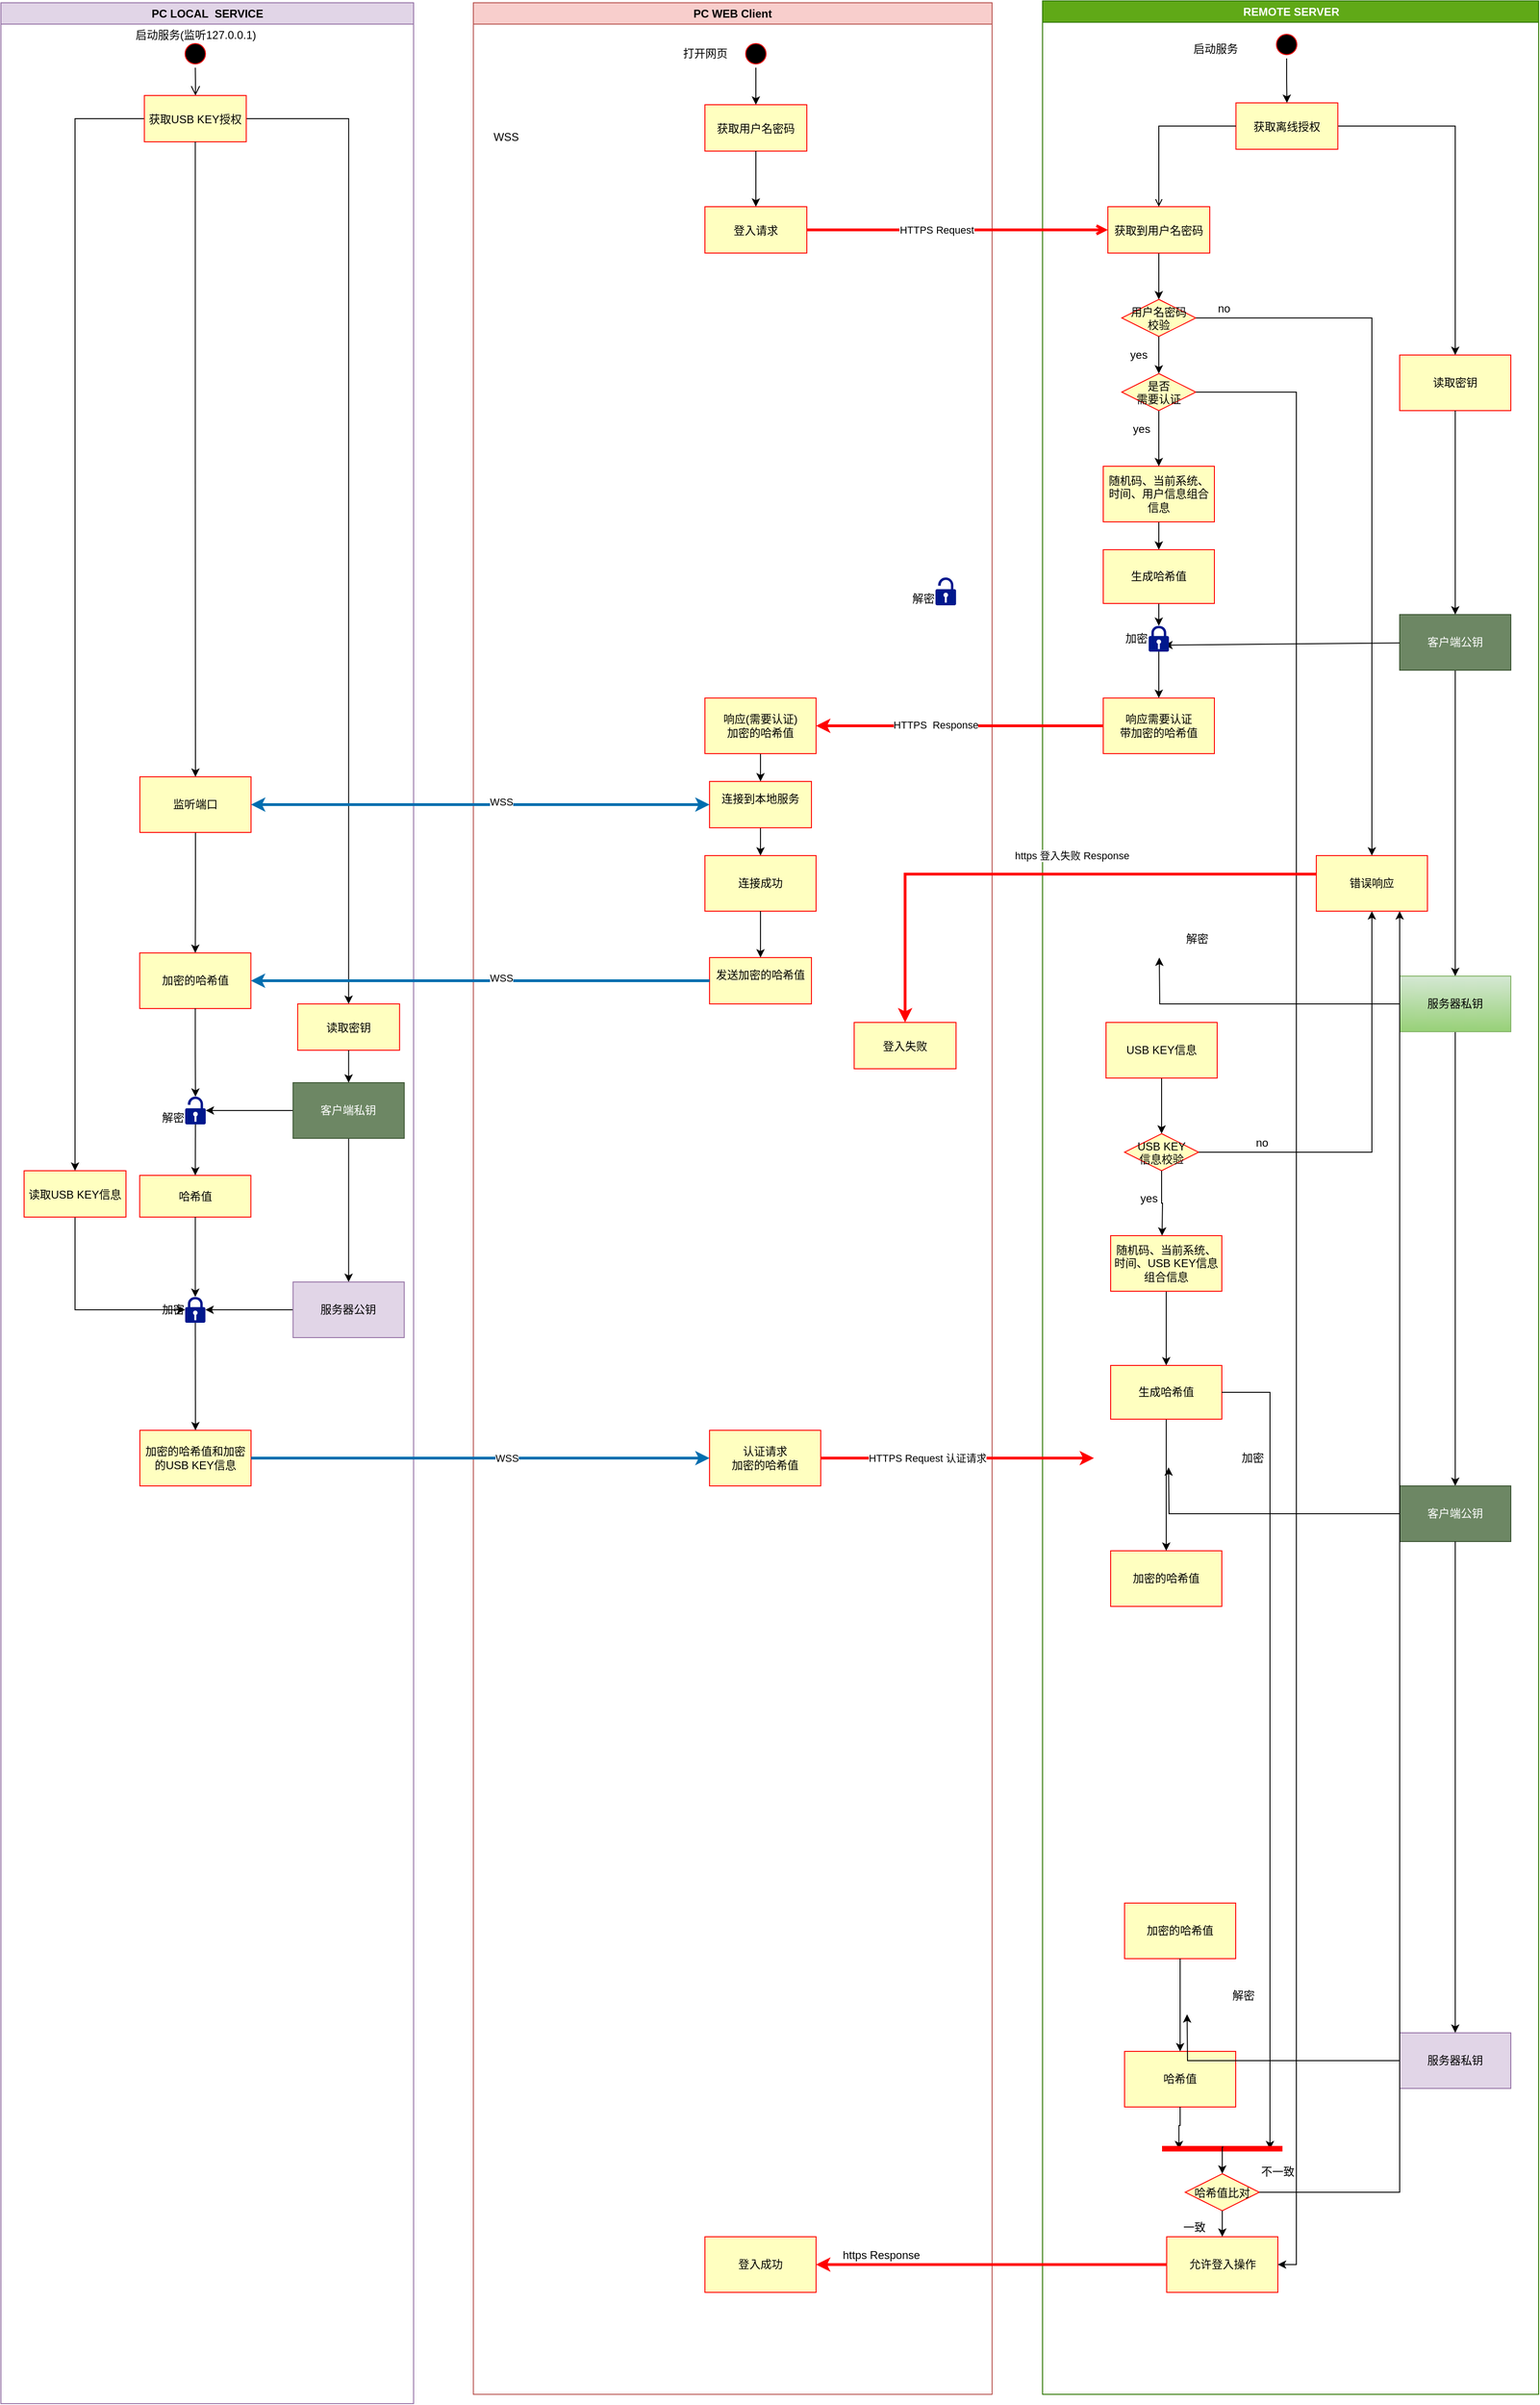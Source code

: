 <mxfile version="14.0.5" type="github">
  <diagram id="prtHgNgQTEPvFCAcTncT" name="Page-1">
    <mxGraphModel dx="2310" dy="769" grid="1" gridSize="10" guides="1" tooltips="1" connect="1" arrows="1" fold="1" page="1" pageScale="1" pageWidth="827" pageHeight="1169" math="0" shadow="0">
      <root>
        <mxCell id="0" />
        <mxCell id="1" parent="0" />
        <mxCell id="YHIsjGvz4RUyZ8e7DIo2-1" value="PC WEB Client" style="swimlane;whiteSpace=wrap;fillColor=#f8cecc;strokeColor=#b85450;labelPosition=center;verticalLabelPosition=middle;align=center;verticalAlign=middle;" vertex="1" parent="1">
          <mxGeometry x="-170" y="130" width="560" height="2580" as="geometry" />
        </mxCell>
        <mxCell id="YHIsjGvz4RUyZ8e7DIo2-126" style="edgeStyle=orthogonalEdgeStyle;rounded=0;orthogonalLoop=1;jettySize=auto;html=1;exitX=0.5;exitY=1;exitDx=0;exitDy=0;entryX=0.5;entryY=0;entryDx=0;entryDy=0;" edge="1" parent="YHIsjGvz4RUyZ8e7DIo2-1" source="YHIsjGvz4RUyZ8e7DIo2-2" target="YHIsjGvz4RUyZ8e7DIo2-14">
          <mxGeometry relative="1" as="geometry" />
        </mxCell>
        <mxCell id="YHIsjGvz4RUyZ8e7DIo2-2" value="" style="ellipse;shape=startState;fillColor=#000000;strokeColor=#ff0000;" vertex="1" parent="YHIsjGvz4RUyZ8e7DIo2-1">
          <mxGeometry x="290" y="40" width="30" height="30" as="geometry" />
        </mxCell>
        <mxCell id="YHIsjGvz4RUyZ8e7DIo2-277" style="edgeStyle=orthogonalEdgeStyle;rounded=0;orthogonalLoop=1;jettySize=auto;html=1;exitX=0.5;exitY=1;exitDx=0;exitDy=0;entryX=0.5;entryY=0;entryDx=0;entryDy=0;shadow=0;startArrow=none;startFill=0;fontColor=none;" edge="1" parent="YHIsjGvz4RUyZ8e7DIo2-1" source="YHIsjGvz4RUyZ8e7DIo2-5" target="YHIsjGvz4RUyZ8e7DIo2-276">
          <mxGeometry relative="1" as="geometry" />
        </mxCell>
        <mxCell id="YHIsjGvz4RUyZ8e7DIo2-5" value="连接到本地服务&#xa;" style="fillColor=#FFFFC0;strokeColor=#FF0000;" vertex="1" parent="YHIsjGvz4RUyZ8e7DIo2-1">
          <mxGeometry x="255" y="840" width="110" height="50" as="geometry" />
        </mxCell>
        <mxCell id="YHIsjGvz4RUyZ8e7DIo2-10" value="打开网页" style="text;html=1;align=center;verticalAlign=middle;resizable=0;points=[];autosize=1;" vertex="1" parent="YHIsjGvz4RUyZ8e7DIo2-1">
          <mxGeometry x="220" y="45" width="60" height="20" as="geometry" />
        </mxCell>
        <mxCell id="YHIsjGvz4RUyZ8e7DIo2-14" value="获取用户名密码" style="fillColor=#FFFFC0;strokeColor=#FF0000;" vertex="1" parent="YHIsjGvz4RUyZ8e7DIo2-1">
          <mxGeometry x="250" y="110" width="110" height="50" as="geometry" />
        </mxCell>
        <mxCell id="YHIsjGvz4RUyZ8e7DIo2-15" style="edgeStyle=orthogonalEdgeStyle;rounded=0;orthogonalLoop=1;jettySize=auto;html=1;entryX=0.5;entryY=0;entryDx=0;entryDy=0;startArrow=none;startFill=0;exitX=0.5;exitY=1;exitDx=0;exitDy=0;" edge="1" parent="YHIsjGvz4RUyZ8e7DIo2-1" source="YHIsjGvz4RUyZ8e7DIo2-14" target="YHIsjGvz4RUyZ8e7DIo2-17">
          <mxGeometry relative="1" as="geometry">
            <mxPoint x="305" y="250" as="sourcePoint" />
          </mxGeometry>
        </mxCell>
        <mxCell id="YHIsjGvz4RUyZ8e7DIo2-17" value="登入请求" style="fillColor=#FFFFC0;strokeColor=#FF0000;" vertex="1" parent="YHIsjGvz4RUyZ8e7DIo2-1">
          <mxGeometry x="250" y="220" width="110" height="50" as="geometry" />
        </mxCell>
        <mxCell id="YHIsjGvz4RUyZ8e7DIo2-19" value="登入失败" style="fillColor=#FFFFC0;strokeColor=#FF0000;" vertex="1" parent="YHIsjGvz4RUyZ8e7DIo2-1">
          <mxGeometry x="411.1" y="1100" width="110" height="50" as="geometry" />
        </mxCell>
        <mxCell id="YHIsjGvz4RUyZ8e7DIo2-221" style="edgeStyle=orthogonalEdgeStyle;rounded=0;orthogonalLoop=1;jettySize=auto;html=1;entryX=0.5;entryY=0;entryDx=0;entryDy=0;shadow=0;fontColor=none;" edge="1" parent="YHIsjGvz4RUyZ8e7DIo2-1" source="YHIsjGvz4RUyZ8e7DIo2-20" target="YHIsjGvz4RUyZ8e7DIo2-5">
          <mxGeometry relative="1" as="geometry" />
        </mxCell>
        <mxCell id="YHIsjGvz4RUyZ8e7DIo2-20" value="响应(需要认证)&lt;br&gt;加密的哈希值" style="whiteSpace=wrap;html=1;strokeColor=#ff0000;fillColor=#ffffc0;" vertex="1" parent="YHIsjGvz4RUyZ8e7DIo2-1">
          <mxGeometry x="250" y="750" width="120" height="60" as="geometry" />
        </mxCell>
        <mxCell id="YHIsjGvz4RUyZ8e7DIo2-21" value="认证请求&lt;br&gt;加密的哈希值" style="whiteSpace=wrap;html=1;strokeColor=#ff0000;fillColor=#ffffc0;" vertex="1" parent="YHIsjGvz4RUyZ8e7DIo2-1">
          <mxGeometry x="255" y="1540" width="120" height="60" as="geometry" />
        </mxCell>
        <mxCell id="YHIsjGvz4RUyZ8e7DIo2-22" value="https Response" style="text;html=1;align=center;verticalAlign=middle;resizable=0;points=[];autosize=1;" vertex="1" parent="YHIsjGvz4RUyZ8e7DIo2-1">
          <mxGeometry x="390" y="2420" width="100" height="20" as="geometry" />
        </mxCell>
        <mxCell id="YHIsjGvz4RUyZ8e7DIo2-158" value="&lt;br&gt;解密" style="aspect=fixed;pointerEvents=1;shadow=0;dashed=0;html=1;strokeColor=none;labelPosition=left;verticalLabelPosition=middle;verticalAlign=middle;align=right;fillColor=#00188D;shape=mxgraph.mscae.enterprise.lock_unlocked" vertex="1" parent="YHIsjGvz4RUyZ8e7DIo2-1">
          <mxGeometry x="498.9" y="620" width="22.2" height="30" as="geometry" />
        </mxCell>
        <mxCell id="YHIsjGvz4RUyZ8e7DIo2-276" value="连接成功" style="whiteSpace=wrap;html=1;strokeColor=#ff0000;fillColor=#ffffc0;" vertex="1" parent="YHIsjGvz4RUyZ8e7DIo2-1">
          <mxGeometry x="250.0" y="920" width="120" height="60" as="geometry" />
        </mxCell>
        <mxCell id="YHIsjGvz4RUyZ8e7DIo2-23" value="REMOTE SERVER" style="swimlane;whiteSpace=wrap;fillColor=#60a917;strokeColor=#2D7600;fontColor=#ffffff;" vertex="1" parent="1">
          <mxGeometry x="444.5" y="128" width="535.5" height="2582" as="geometry" />
        </mxCell>
        <mxCell id="YHIsjGvz4RUyZ8e7DIo2-226" style="edgeStyle=orthogonalEdgeStyle;rounded=0;orthogonalLoop=1;jettySize=auto;html=1;shadow=0;fontColor=none;" edge="1" parent="YHIsjGvz4RUyZ8e7DIo2-23" source="YHIsjGvz4RUyZ8e7DIo2-24" target="YHIsjGvz4RUyZ8e7DIo2-27">
          <mxGeometry relative="1" as="geometry" />
        </mxCell>
        <mxCell id="YHIsjGvz4RUyZ8e7DIo2-24" value="" style="ellipse;shape=startState;fillColor=#000000;strokeColor=#ff0000;" vertex="1" parent="YHIsjGvz4RUyZ8e7DIo2-23">
          <mxGeometry x="248.5" y="32" width="30" height="30" as="geometry" />
        </mxCell>
        <mxCell id="YHIsjGvz4RUyZ8e7DIo2-26" style="edgeStyle=orthogonalEdgeStyle;rounded=0;orthogonalLoop=1;jettySize=auto;html=1;entryX=0.5;entryY=0;entryDx=0;entryDy=0;startArrow=none;startFill=0;" edge="1" parent="YHIsjGvz4RUyZ8e7DIo2-23" source="YHIsjGvz4RUyZ8e7DIo2-27" target="YHIsjGvz4RUyZ8e7DIo2-49">
          <mxGeometry relative="1" as="geometry" />
        </mxCell>
        <mxCell id="YHIsjGvz4RUyZ8e7DIo2-27" value="获取离线授权" style="fillColor=#FFFFC0;strokeColor=#FF0000;" vertex="1" parent="YHIsjGvz4RUyZ8e7DIo2-23">
          <mxGeometry x="208.75" y="110" width="110" height="50" as="geometry" />
        </mxCell>
        <mxCell id="YHIsjGvz4RUyZ8e7DIo2-28" style="edgeStyle=orthogonalEdgeStyle;rounded=0;orthogonalLoop=1;jettySize=auto;html=1;exitX=0.5;exitY=1;exitDx=0;exitDy=0;entryX=0.5;entryY=0;entryDx=0;entryDy=0;" edge="1" parent="YHIsjGvz4RUyZ8e7DIo2-23" source="YHIsjGvz4RUyZ8e7DIo2-29" target="YHIsjGvz4RUyZ8e7DIo2-31">
          <mxGeometry relative="1" as="geometry" />
        </mxCell>
        <mxCell id="YHIsjGvz4RUyZ8e7DIo2-29" value="获取到用户名密码" style="fillColor=#FFFFC0;strokeColor=#FF0000;" vertex="1" parent="YHIsjGvz4RUyZ8e7DIo2-23">
          <mxGeometry x="70.5" y="222" width="110" height="50" as="geometry" />
        </mxCell>
        <mxCell id="YHIsjGvz4RUyZ8e7DIo2-30" value="" style="endArrow=open;endFill=1;rounded=0;edgeStyle=orthogonalEdgeStyle;" edge="1" parent="YHIsjGvz4RUyZ8e7DIo2-23" source="YHIsjGvz4RUyZ8e7DIo2-27" target="YHIsjGvz4RUyZ8e7DIo2-29">
          <mxGeometry relative="1" as="geometry" />
        </mxCell>
        <mxCell id="YHIsjGvz4RUyZ8e7DIo2-31" value="用户名密码&#xa;校验" style="rhombus;fillColor=#ffffc0;strokeColor=#ff0000;" vertex="1" parent="YHIsjGvz4RUyZ8e7DIo2-23">
          <mxGeometry x="85.5" y="322" width="80" height="40" as="geometry" />
        </mxCell>
        <mxCell id="YHIsjGvz4RUyZ8e7DIo2-32" style="edgeStyle=orthogonalEdgeStyle;rounded=0;orthogonalLoop=1;jettySize=auto;html=1;entryX=0.5;entryY=0;entryDx=0;entryDy=0;startArrow=none;startFill=0;" edge="1" parent="YHIsjGvz4RUyZ8e7DIo2-23" source="YHIsjGvz4RUyZ8e7DIo2-33" target="YHIsjGvz4RUyZ8e7DIo2-37">
          <mxGeometry relative="1" as="geometry" />
        </mxCell>
        <mxCell id="YHIsjGvz4RUyZ8e7DIo2-33" value="服务器私钥" style="whiteSpace=wrap;html=1;fillColor=#d5e8d4;strokeColor=#82b366;gradientColor=#97d077;" vertex="1" parent="YHIsjGvz4RUyZ8e7DIo2-23">
          <mxGeometry x="385.5" y="1052" width="120" height="60" as="geometry" />
        </mxCell>
        <mxCell id="YHIsjGvz4RUyZ8e7DIo2-34" style="edgeStyle=orthogonalEdgeStyle;rounded=0;orthogonalLoop=1;jettySize=auto;html=1;exitX=0.5;exitY=1;exitDx=0;exitDy=0;entryX=0.5;entryY=0;entryDx=0;entryDy=0;" edge="1" parent="YHIsjGvz4RUyZ8e7DIo2-23" source="YHIsjGvz4RUyZ8e7DIo2-41" target="YHIsjGvz4RUyZ8e7DIo2-39">
          <mxGeometry relative="1" as="geometry">
            <mxPoint x="128.5" y="1302" as="targetPoint" />
          </mxGeometry>
        </mxCell>
        <mxCell id="YHIsjGvz4RUyZ8e7DIo2-35" value="" style="edgeStyle=orthogonalEdgeStyle;rounded=0;orthogonalLoop=1;jettySize=auto;html=1;" edge="1" parent="YHIsjGvz4RUyZ8e7DIo2-23" source="YHIsjGvz4RUyZ8e7DIo2-31" target="YHIsjGvz4RUyZ8e7DIo2-69">
          <mxGeometry relative="1" as="geometry" />
        </mxCell>
        <mxCell id="YHIsjGvz4RUyZ8e7DIo2-36" value="no" style="text;html=1;align=center;verticalAlign=middle;resizable=0;points=[];autosize=1;" vertex="1" parent="YHIsjGvz4RUyZ8e7DIo2-23">
          <mxGeometry x="180.5" y="322" width="30" height="20" as="geometry" />
        </mxCell>
        <mxCell id="YHIsjGvz4RUyZ8e7DIo2-37" value="客户端公钥" style="whiteSpace=wrap;html=1;strokeColor=#3A5431;fillColor=#6d8764;fontColor=#ffffff;" vertex="1" parent="YHIsjGvz4RUyZ8e7DIo2-23">
          <mxGeometry x="385.5" y="1602" width="120" height="60" as="geometry" />
        </mxCell>
        <mxCell id="YHIsjGvz4RUyZ8e7DIo2-38" value="yes" style="text;html=1;align=center;verticalAlign=middle;resizable=0;points=[];autosize=1;" vertex="1" parent="YHIsjGvz4RUyZ8e7DIo2-23">
          <mxGeometry x="88.5" y="372" width="30" height="20" as="geometry" />
        </mxCell>
        <mxCell id="YHIsjGvz4RUyZ8e7DIo2-39" value="USB KEY&#xa;信息校验" style="rhombus;fillColor=#ffffc0;strokeColor=#ff0000;" vertex="1" parent="YHIsjGvz4RUyZ8e7DIo2-23">
          <mxGeometry x="88.5" y="1222" width="80" height="40" as="geometry" />
        </mxCell>
        <mxCell id="YHIsjGvz4RUyZ8e7DIo2-40" value="" style="edgeStyle=orthogonalEdgeStyle;rounded=0;orthogonalLoop=1;jettySize=auto;html=1;" edge="1" parent="YHIsjGvz4RUyZ8e7DIo2-23" source="YHIsjGvz4RUyZ8e7DIo2-31" target="YHIsjGvz4RUyZ8e7DIo2-163">
          <mxGeometry relative="1" as="geometry">
            <mxPoint x="573" y="978" as="sourcePoint" />
            <mxPoint x="126" y="402" as="targetPoint" />
          </mxGeometry>
        </mxCell>
        <mxCell id="YHIsjGvz4RUyZ8e7DIo2-41" value="USB KEY信息" style="whiteSpace=wrap;html=1;strokeColor=#ff0000;fillColor=#ffffc0;" vertex="1" parent="YHIsjGvz4RUyZ8e7DIo2-23">
          <mxGeometry x="68.5" y="1102" width="120" height="60" as="geometry" />
        </mxCell>
        <mxCell id="YHIsjGvz4RUyZ8e7DIo2-42" style="edgeStyle=orthogonalEdgeStyle;rounded=0;orthogonalLoop=1;jettySize=auto;html=1;entryX=0.5;entryY=0;entryDx=0;entryDy=0;startArrow=none;startFill=0;" edge="1" parent="YHIsjGvz4RUyZ8e7DIo2-23" source="YHIsjGvz4RUyZ8e7DIo2-43" target="YHIsjGvz4RUyZ8e7DIo2-128">
          <mxGeometry relative="1" as="geometry">
            <mxPoint x="104.48" y="1094.12" as="targetPoint" />
          </mxGeometry>
        </mxCell>
        <mxCell id="YHIsjGvz4RUyZ8e7DIo2-43" value="随机码、当前系统、时间、用户信息组合信息" style="whiteSpace=wrap;html=1;strokeColor=#ff0000;fillColor=#ffffc0;" vertex="1" parent="YHIsjGvz4RUyZ8e7DIo2-23">
          <mxGeometry x="65.5" y="502" width="120" height="60" as="geometry" />
        </mxCell>
        <mxCell id="YHIsjGvz4RUyZ8e7DIo2-44" value="yes" style="text;html=1;align=center;verticalAlign=middle;resizable=0;points=[];autosize=1;" vertex="1" parent="YHIsjGvz4RUyZ8e7DIo2-23">
          <mxGeometry x="99" y="1282" width="30" height="20" as="geometry" />
        </mxCell>
        <mxCell id="YHIsjGvz4RUyZ8e7DIo2-45" value="" style="edgeStyle=orthogonalEdgeStyle;rounded=0;orthogonalLoop=1;jettySize=auto;html=1;entryX=0.5;entryY=1;entryDx=0;entryDy=0;" edge="1" parent="YHIsjGvz4RUyZ8e7DIo2-23" source="YHIsjGvz4RUyZ8e7DIo2-39" target="YHIsjGvz4RUyZ8e7DIo2-69">
          <mxGeometry relative="1" as="geometry">
            <mxPoint x="288.471" y="1292" as="targetPoint" />
          </mxGeometry>
        </mxCell>
        <mxCell id="YHIsjGvz4RUyZ8e7DIo2-46" style="edgeStyle=orthogonalEdgeStyle;rounded=0;orthogonalLoop=1;jettySize=auto;html=1;entryX=0.5;entryY=0;entryDx=0;entryDy=0;startArrow=none;startFill=0;" edge="1" parent="YHIsjGvz4RUyZ8e7DIo2-23" source="YHIsjGvz4RUyZ8e7DIo2-47" target="YHIsjGvz4RUyZ8e7DIo2-51">
          <mxGeometry relative="1" as="geometry" />
        </mxCell>
        <mxCell id="YHIsjGvz4RUyZ8e7DIo2-47" value="随机码、当前系统、时间、USB KEY信息组合信息" style="whiteSpace=wrap;html=1;strokeColor=#ff0000;fillColor=#ffffc0;" vertex="1" parent="YHIsjGvz4RUyZ8e7DIo2-23">
          <mxGeometry x="73.5" y="1332" width="120" height="60" as="geometry" />
        </mxCell>
        <mxCell id="YHIsjGvz4RUyZ8e7DIo2-48" style="edgeStyle=orthogonalEdgeStyle;rounded=0;orthogonalLoop=1;jettySize=auto;html=1;startArrow=none;startFill=0;" edge="1" parent="YHIsjGvz4RUyZ8e7DIo2-23" source="YHIsjGvz4RUyZ8e7DIo2-130" target="YHIsjGvz4RUyZ8e7DIo2-33">
          <mxGeometry relative="1" as="geometry" />
        </mxCell>
        <mxCell id="YHIsjGvz4RUyZ8e7DIo2-49" value="读取密钥" style="whiteSpace=wrap;html=1;strokeColor=#ff0000;fillColor=#ffffc0;" vertex="1" parent="YHIsjGvz4RUyZ8e7DIo2-23">
          <mxGeometry x="385.5" y="382" width="120" height="60" as="geometry" />
        </mxCell>
        <mxCell id="YHIsjGvz4RUyZ8e7DIo2-50" style="edgeStyle=orthogonalEdgeStyle;rounded=0;orthogonalLoop=1;jettySize=auto;html=1;entryX=0.5;entryY=0;entryDx=0;entryDy=0;startArrow=none;startFill=0;" edge="1" parent="YHIsjGvz4RUyZ8e7DIo2-23" source="YHIsjGvz4RUyZ8e7DIo2-51" target="YHIsjGvz4RUyZ8e7DIo2-52">
          <mxGeometry relative="1" as="geometry" />
        </mxCell>
        <mxCell id="YHIsjGvz4RUyZ8e7DIo2-51" value="生成哈希值" style="whiteSpace=wrap;html=1;strokeColor=#ff0000;fillColor=#ffffc0;" vertex="1" parent="YHIsjGvz4RUyZ8e7DIo2-23">
          <mxGeometry x="73.5" y="1472" width="120" height="58" as="geometry" />
        </mxCell>
        <mxCell id="YHIsjGvz4RUyZ8e7DIo2-52" value="加密的哈希值" style="whiteSpace=wrap;html=1;strokeColor=#ff0000;fillColor=#ffffc0;" vertex="1" parent="YHIsjGvz4RUyZ8e7DIo2-23">
          <mxGeometry x="73.5" y="1672" width="120" height="60" as="geometry" />
        </mxCell>
        <mxCell id="YHIsjGvz4RUyZ8e7DIo2-53" value="加密的哈希值" style="whiteSpace=wrap;html=1;strokeColor=#ff0000;fillColor=#ffffc0;" vertex="1" parent="YHIsjGvz4RUyZ8e7DIo2-23">
          <mxGeometry x="88.5" y="2052" width="120" height="60" as="geometry" />
        </mxCell>
        <mxCell id="YHIsjGvz4RUyZ8e7DIo2-54" value="服务器私钥" style="whiteSpace=wrap;html=1;strokeColor=#9673a6;fillColor=#e1d5e7;" vertex="1" parent="YHIsjGvz4RUyZ8e7DIo2-23">
          <mxGeometry x="385.5" y="2192" width="120" height="60" as="geometry" />
        </mxCell>
        <mxCell id="YHIsjGvz4RUyZ8e7DIo2-55" value="" style="edgeStyle=orthogonalEdgeStyle;rounded=0;orthogonalLoop=1;jettySize=auto;html=1;startArrow=none;startFill=0;" edge="1" parent="YHIsjGvz4RUyZ8e7DIo2-23" source="YHIsjGvz4RUyZ8e7DIo2-37" target="YHIsjGvz4RUyZ8e7DIo2-54">
          <mxGeometry relative="1" as="geometry" />
        </mxCell>
        <mxCell id="YHIsjGvz4RUyZ8e7DIo2-56" style="edgeStyle=orthogonalEdgeStyle;rounded=0;orthogonalLoop=1;jettySize=auto;html=1;startArrow=none;startFill=0;entryX=0.104;entryY=0.462;entryDx=0;entryDy=0;entryPerimeter=0;" edge="1" parent="YHIsjGvz4RUyZ8e7DIo2-23" source="YHIsjGvz4RUyZ8e7DIo2-51" target="YHIsjGvz4RUyZ8e7DIo2-62">
          <mxGeometry relative="1" as="geometry">
            <mxPoint x="246.0" y="2492" as="targetPoint" />
            <Array as="points">
              <mxPoint x="245.5" y="1501" />
            </Array>
          </mxGeometry>
        </mxCell>
        <mxCell id="YHIsjGvz4RUyZ8e7DIo2-57" value="一致" style="text;html=1;align=center;verticalAlign=middle;resizable=0;points=[];autosize=1;" vertex="1" parent="YHIsjGvz4RUyZ8e7DIo2-23">
          <mxGeometry x="143.5" y="2392" width="40" height="20" as="geometry" />
        </mxCell>
        <mxCell id="YHIsjGvz4RUyZ8e7DIo2-58" value="不一致" style="text;html=1;align=center;verticalAlign=middle;resizable=0;points=[];autosize=1;" vertex="1" parent="YHIsjGvz4RUyZ8e7DIo2-23">
          <mxGeometry x="228.5" y="2332" width="50" height="20" as="geometry" />
        </mxCell>
        <mxCell id="YHIsjGvz4RUyZ8e7DIo2-59" value="哈希值" style="whiteSpace=wrap;html=1;strokeColor=#ff0000;fillColor=#ffffc0;" vertex="1" parent="YHIsjGvz4RUyZ8e7DIo2-23">
          <mxGeometry x="88.5" y="2212" width="120" height="60" as="geometry" />
        </mxCell>
        <mxCell id="YHIsjGvz4RUyZ8e7DIo2-60" style="edgeStyle=orthogonalEdgeStyle;rounded=0;orthogonalLoop=1;jettySize=auto;html=1;entryX=0.86;entryY=0.462;entryDx=0;entryDy=0;entryPerimeter=0;startArrow=none;startFill=0;" edge="1" parent="YHIsjGvz4RUyZ8e7DIo2-23" source="YHIsjGvz4RUyZ8e7DIo2-59" target="YHIsjGvz4RUyZ8e7DIo2-62">
          <mxGeometry relative="1" as="geometry" />
        </mxCell>
        <mxCell id="YHIsjGvz4RUyZ8e7DIo2-61" value="" style="edgeStyle=orthogonalEdgeStyle;rounded=0;orthogonalLoop=1;jettySize=auto;html=1;startArrow=none;startFill=0;" edge="1" parent="YHIsjGvz4RUyZ8e7DIo2-23" source="YHIsjGvz4RUyZ8e7DIo2-53" target="YHIsjGvz4RUyZ8e7DIo2-59">
          <mxGeometry relative="1" as="geometry" />
        </mxCell>
        <mxCell id="YHIsjGvz4RUyZ8e7DIo2-62" value="" style="shape=line;strokeWidth=6;strokeColor=#ff0000;rotation=90;direction=south;" vertex="1" parent="YHIsjGvz4RUyZ8e7DIo2-23">
          <mxGeometry x="186.5" y="2252" width="15" height="130" as="geometry" />
        </mxCell>
        <mxCell id="YHIsjGvz4RUyZ8e7DIo2-63" style="edgeStyle=orthogonalEdgeStyle;rounded=0;orthogonalLoop=1;jettySize=auto;html=1;entryX=0.5;entryY=0;entryDx=0;entryDy=0;startArrow=none;startFill=0;exitX=0.491;exitY=0.614;exitDx=0;exitDy=0;exitPerimeter=0;" edge="1" parent="YHIsjGvz4RUyZ8e7DIo2-23" source="YHIsjGvz4RUyZ8e7DIo2-62" target="YHIsjGvz4RUyZ8e7DIo2-64">
          <mxGeometry relative="1" as="geometry" />
        </mxCell>
        <mxCell id="YHIsjGvz4RUyZ8e7DIo2-64" value="哈希值比对" style="rhombus;fillColor=#ffffc0;strokeColor=#ff0000;" vertex="1" parent="YHIsjGvz4RUyZ8e7DIo2-23">
          <mxGeometry x="154" y="2344" width="80" height="40" as="geometry" />
        </mxCell>
        <mxCell id="YHIsjGvz4RUyZ8e7DIo2-65" value="" style="edgeStyle=orthogonalEdgeStyle;rounded=0;orthogonalLoop=1;jettySize=auto;html=1;startArrow=none;startFill=0;" edge="1" parent="YHIsjGvz4RUyZ8e7DIo2-23" source="YHIsjGvz4RUyZ8e7DIo2-64" target="YHIsjGvz4RUyZ8e7DIo2-66">
          <mxGeometry relative="1" as="geometry" />
        </mxCell>
        <mxCell id="YHIsjGvz4RUyZ8e7DIo2-66" value="允许登入操作" style="whiteSpace=wrap;html=1;strokeColor=#ff0000;fillColor=#ffffc0;" vertex="1" parent="YHIsjGvz4RUyZ8e7DIo2-23">
          <mxGeometry x="134" y="2412" width="120" height="60" as="geometry" />
        </mxCell>
        <mxCell id="YHIsjGvz4RUyZ8e7DIo2-67" value="登入成功" style="whiteSpace=wrap;html=1;strokeColor=#ff0000;fillColor=#ffffc0;" vertex="1" parent="YHIsjGvz4RUyZ8e7DIo2-23">
          <mxGeometry x="-364.5" y="2412" width="120" height="60" as="geometry" />
        </mxCell>
        <mxCell id="YHIsjGvz4RUyZ8e7DIo2-68" style="edgeStyle=orthogonalEdgeStyle;rounded=0;orthogonalLoop=1;jettySize=auto;html=1;entryX=0.75;entryY=1;entryDx=0;entryDy=0;startArrow=none;startFill=0;exitX=1;exitY=0.5;exitDx=0;exitDy=0;" edge="1" parent="YHIsjGvz4RUyZ8e7DIo2-23" source="YHIsjGvz4RUyZ8e7DIo2-64" target="YHIsjGvz4RUyZ8e7DIo2-69">
          <mxGeometry relative="1" as="geometry" />
        </mxCell>
        <mxCell id="YHIsjGvz4RUyZ8e7DIo2-69" value="错误响应" style="whiteSpace=wrap;html=1;strokeColor=#ff0000;fillColor=#ffffc0;" vertex="1" parent="YHIsjGvz4RUyZ8e7DIo2-23">
          <mxGeometry x="295.5" y="922" width="120" height="60" as="geometry" />
        </mxCell>
        <mxCell id="YHIsjGvz4RUyZ8e7DIo2-70" style="edgeStyle=orthogonalEdgeStyle;rounded=0;orthogonalLoop=1;jettySize=auto;html=1;entryX=1;entryY=0.5;entryDx=0;entryDy=0;startArrow=none;startFill=0;strokeColor=#FF0000;strokeWidth=3;exitX=0;exitY=0.5;exitDx=0;exitDy=0;" edge="1" parent="YHIsjGvz4RUyZ8e7DIo2-23" source="YHIsjGvz4RUyZ8e7DIo2-66" target="YHIsjGvz4RUyZ8e7DIo2-67">
          <mxGeometry relative="1" as="geometry" />
        </mxCell>
        <mxCell id="YHIsjGvz4RUyZ8e7DIo2-133" style="edgeStyle=orthogonalEdgeStyle;rounded=0;orthogonalLoop=1;jettySize=auto;html=1;exitX=0.5;exitY=1;exitDx=0;exitDy=0;entryX=0.5;entryY=0.005;entryDx=0;entryDy=0;entryPerimeter=0;" edge="1" parent="YHIsjGvz4RUyZ8e7DIo2-23" source="YHIsjGvz4RUyZ8e7DIo2-128" target="YHIsjGvz4RUyZ8e7DIo2-159">
          <mxGeometry relative="1" as="geometry">
            <mxPoint x="125.5" y="632" as="targetPoint" />
          </mxGeometry>
        </mxCell>
        <mxCell id="YHIsjGvz4RUyZ8e7DIo2-128" value="生成哈希值" style="whiteSpace=wrap;html=1;strokeColor=#ff0000;fillColor=#ffffc0;" vertex="1" parent="YHIsjGvz4RUyZ8e7DIo2-23">
          <mxGeometry x="65.5" y="592" width="120" height="58" as="geometry" />
        </mxCell>
        <mxCell id="YHIsjGvz4RUyZ8e7DIo2-129" value="响应需要认证&lt;br&gt;带加密的哈希值" style="whiteSpace=wrap;html=1;strokeColor=#ff0000;fillColor=#ffffc0;" vertex="1" parent="YHIsjGvz4RUyZ8e7DIo2-23">
          <mxGeometry x="65.5" y="752" width="120" height="60" as="geometry" />
        </mxCell>
        <mxCell id="YHIsjGvz4RUyZ8e7DIo2-130" value="客户端公钥" style="whiteSpace=wrap;html=1;strokeColor=#3A5431;fillColor=#6d8764;fontColor=#ffffff;" vertex="1" parent="YHIsjGvz4RUyZ8e7DIo2-23">
          <mxGeometry x="385.5" y="662" width="120" height="60" as="geometry" />
        </mxCell>
        <mxCell id="YHIsjGvz4RUyZ8e7DIo2-131" style="edgeStyle=orthogonalEdgeStyle;rounded=0;orthogonalLoop=1;jettySize=auto;html=1;startArrow=none;startFill=0;" edge="1" parent="YHIsjGvz4RUyZ8e7DIo2-23" source="YHIsjGvz4RUyZ8e7DIo2-49" target="YHIsjGvz4RUyZ8e7DIo2-130">
          <mxGeometry relative="1" as="geometry">
            <mxPoint x="800.5" y="570" as="sourcePoint" />
            <mxPoint x="800.5" y="1130" as="targetPoint" />
          </mxGeometry>
        </mxCell>
        <mxCell id="YHIsjGvz4RUyZ8e7DIo2-146" style="edgeStyle=none;rounded=0;orthogonalLoop=1;jettySize=auto;html=1;entryX=0.5;entryY=0;entryDx=0;entryDy=0;shadow=0;" edge="1" parent="YHIsjGvz4RUyZ8e7DIo2-23" source="YHIsjGvz4RUyZ8e7DIo2-159" target="YHIsjGvz4RUyZ8e7DIo2-129">
          <mxGeometry relative="1" as="geometry">
            <mxPoint x="125.5" y="662" as="sourcePoint" />
          </mxGeometry>
        </mxCell>
        <mxCell id="YHIsjGvz4RUyZ8e7DIo2-134" style="rounded=0;orthogonalLoop=1;jettySize=auto;html=1;entryX=0.77;entryY=0.75;entryDx=0;entryDy=0;entryPerimeter=0;" edge="1" parent="YHIsjGvz4RUyZ8e7DIo2-23" source="YHIsjGvz4RUyZ8e7DIo2-130" target="YHIsjGvz4RUyZ8e7DIo2-159">
          <mxGeometry relative="1" as="geometry">
            <mxPoint x="140.5" y="647" as="targetPoint" />
          </mxGeometry>
        </mxCell>
        <mxCell id="YHIsjGvz4RUyZ8e7DIo2-159" value="加密" style="aspect=fixed;pointerEvents=1;shadow=0;dashed=0;html=1;strokeColor=none;labelPosition=left;verticalLabelPosition=middle;verticalAlign=middle;align=right;fillColor=#00188D;shape=mxgraph.mscae.enterprise.lock" vertex="1" parent="YHIsjGvz4RUyZ8e7DIo2-23">
          <mxGeometry x="114.58" y="674" width="21.84" height="28" as="geometry" />
        </mxCell>
        <mxCell id="YHIsjGvz4RUyZ8e7DIo2-164" style="edgeStyle=none;rounded=0;orthogonalLoop=1;jettySize=auto;html=1;entryX=0.5;entryY=0;entryDx=0;entryDy=0;shadow=0;fontColor=none;" edge="1" parent="YHIsjGvz4RUyZ8e7DIo2-23" source="YHIsjGvz4RUyZ8e7DIo2-163" target="YHIsjGvz4RUyZ8e7DIo2-43">
          <mxGeometry relative="1" as="geometry" />
        </mxCell>
        <mxCell id="YHIsjGvz4RUyZ8e7DIo2-163" value="是否&#xa;需要认证" style="rhombus;fillColor=#ffffc0;strokeColor=#ff0000;" vertex="1" parent="YHIsjGvz4RUyZ8e7DIo2-23">
          <mxGeometry x="85.5" y="402" width="80" height="40" as="geometry" />
        </mxCell>
        <mxCell id="YHIsjGvz4RUyZ8e7DIo2-166" style="edgeStyle=orthogonalEdgeStyle;rounded=0;orthogonalLoop=1;jettySize=auto;html=1;exitX=1;exitY=0.5;exitDx=0;exitDy=0;shadow=0;fontColor=none;entryX=1;entryY=0.5;entryDx=0;entryDy=0;" edge="1" parent="YHIsjGvz4RUyZ8e7DIo2-23" source="YHIsjGvz4RUyZ8e7DIo2-163" target="YHIsjGvz4RUyZ8e7DIo2-66">
          <mxGeometry relative="1" as="geometry">
            <mxPoint x="306" y="542" as="targetPoint" />
          </mxGeometry>
        </mxCell>
        <mxCell id="YHIsjGvz4RUyZ8e7DIo2-71" value="" style="endArrow=open;endFill=1;rounded=0;exitX=1;exitY=0.5;exitDx=0;exitDy=0;entryX=0;entryY=0.5;entryDx=0;entryDy=0;strokeColor=#FF0000;strokeWidth=3;" edge="1" parent="1" source="YHIsjGvz4RUyZ8e7DIo2-17" target="YHIsjGvz4RUyZ8e7DIo2-29">
          <mxGeometry relative="1" as="geometry">
            <mxPoint x="460" y="536" as="targetPoint" />
          </mxGeometry>
        </mxCell>
        <mxCell id="YHIsjGvz4RUyZ8e7DIo2-168" value="HTTPS Request" style="edgeLabel;html=1;align=center;verticalAlign=middle;resizable=0;points=[];fontColor=none;" vertex="1" connectable="0" parent="YHIsjGvz4RUyZ8e7DIo2-71">
          <mxGeometry x="-0.131" relative="1" as="geometry">
            <mxPoint x="-1" as="offset" />
          </mxGeometry>
        </mxCell>
        <mxCell id="YHIsjGvz4RUyZ8e7DIo2-73" style="edgeStyle=elbowEdgeStyle;rounded=0;orthogonalLoop=1;jettySize=auto;html=1;strokeColor=#FF0000;strokeWidth=3;elbow=vertical;" edge="1" parent="1" source="YHIsjGvz4RUyZ8e7DIo2-69" target="YHIsjGvz4RUyZ8e7DIo2-19">
          <mxGeometry relative="1" as="geometry">
            <mxPoint x="170" y="995" as="targetPoint" />
            <Array as="points">
              <mxPoint x="700" y="1070" />
              <mxPoint x="630" y="1070" />
              <mxPoint x="700" y="1250" />
              <mxPoint x="360" y="990" />
            </Array>
          </mxGeometry>
        </mxCell>
        <mxCell id="YHIsjGvz4RUyZ8e7DIo2-74" value="https 登入失败 Response" style="edgeLabel;html=1;align=center;verticalAlign=middle;resizable=0;points=[];" vertex="1" connectable="0" parent="YHIsjGvz4RUyZ8e7DIo2-73">
          <mxGeometry x="-0.344" y="-2" relative="1" as="geometry">
            <mxPoint x="-65.86" y="-18" as="offset" />
          </mxGeometry>
        </mxCell>
        <mxCell id="YHIsjGvz4RUyZ8e7DIo2-75" style="edgeStyle=orthogonalEdgeStyle;rounded=0;orthogonalLoop=1;jettySize=auto;html=1;exitX=0;exitY=0.5;exitDx=0;exitDy=0;" edge="1" parent="1" source="YHIsjGvz4RUyZ8e7DIo2-37">
          <mxGeometry relative="1" as="geometry">
            <mxPoint x="580.5" y="1710" as="targetPoint" />
          </mxGeometry>
        </mxCell>
        <mxCell id="YHIsjGvz4RUyZ8e7DIo2-76" value="" style="edgeStyle=orthogonalEdgeStyle;rounded=0;orthogonalLoop=1;jettySize=auto;html=1;exitX=0.5;exitY=1;exitDx=0;exitDy=0;" edge="1" parent="1" source="YHIsjGvz4RUyZ8e7DIo2-39">
          <mxGeometry relative="1" as="geometry">
            <mxPoint x="540.5" y="1440" as="sourcePoint" />
            <mxPoint x="573.5" y="1460" as="targetPoint" />
          </mxGeometry>
        </mxCell>
        <mxCell id="YHIsjGvz4RUyZ8e7DIo2-77" value="启动服务" style="text;html=1;align=center;verticalAlign=middle;resizable=0;points=[];autosize=1;" vertex="1" parent="1">
          <mxGeometry x="601" y="170" width="60" height="20" as="geometry" />
        </mxCell>
        <mxCell id="YHIsjGvz4RUyZ8e7DIo2-79" value="PC LOCAL  SERVICE" style="swimlane;whiteSpace=wrap;fillColor=#e1d5e7;strokeColor=#9673a6;" vertex="1" parent="1">
          <mxGeometry x="-680" y="130" width="445.5" height="2590" as="geometry" />
        </mxCell>
        <mxCell id="YHIsjGvz4RUyZ8e7DIo2-80" value="" style="ellipse;shape=startState;fillColor=#000000;strokeColor=#ff0000;" vertex="1" parent="YHIsjGvz4RUyZ8e7DIo2-79">
          <mxGeometry x="194.82" y="40" width="30" height="30" as="geometry" />
        </mxCell>
        <mxCell id="YHIsjGvz4RUyZ8e7DIo2-81" value="" style="edgeStyle=elbowEdgeStyle;elbow=horizontal;verticalAlign=bottom;endArrow=open;endSize=8;endFill=1;rounded=0" edge="1" parent="YHIsjGvz4RUyZ8e7DIo2-79" source="YHIsjGvz4RUyZ8e7DIo2-80" target="YHIsjGvz4RUyZ8e7DIo2-83">
          <mxGeometry x="174.82" y="20" as="geometry">
            <mxPoint x="189.82" y="90" as="targetPoint" />
          </mxGeometry>
        </mxCell>
        <mxCell id="YHIsjGvz4RUyZ8e7DIo2-224" style="edgeStyle=orthogonalEdgeStyle;rounded=0;orthogonalLoop=1;jettySize=auto;html=1;entryX=0.5;entryY=0;entryDx=0;entryDy=0;shadow=0;fontColor=none;" edge="1" parent="YHIsjGvz4RUyZ8e7DIo2-79" source="YHIsjGvz4RUyZ8e7DIo2-263" target="YHIsjGvz4RUyZ8e7DIo2-92">
          <mxGeometry relative="1" as="geometry">
            <mxPoint x="209.93" y="895" as="targetPoint" />
          </mxGeometry>
        </mxCell>
        <mxCell id="YHIsjGvz4RUyZ8e7DIo2-273" style="edgeStyle=orthogonalEdgeStyle;rounded=0;orthogonalLoop=1;jettySize=auto;html=1;entryX=0.5;entryY=0;entryDx=0;entryDy=0;shadow=0;startArrow=none;startFill=0;fontColor=none;" edge="1" parent="YHIsjGvz4RUyZ8e7DIo2-79" source="YHIsjGvz4RUyZ8e7DIo2-83" target="YHIsjGvz4RUyZ8e7DIo2-91">
          <mxGeometry relative="1" as="geometry" />
        </mxCell>
        <mxCell id="YHIsjGvz4RUyZ8e7DIo2-274" style="edgeStyle=orthogonalEdgeStyle;rounded=0;orthogonalLoop=1;jettySize=auto;html=1;entryX=0.5;entryY=0;entryDx=0;entryDy=0;shadow=0;startArrow=none;startFill=0;fontColor=none;" edge="1" parent="YHIsjGvz4RUyZ8e7DIo2-79" source="YHIsjGvz4RUyZ8e7DIo2-83" target="YHIsjGvz4RUyZ8e7DIo2-88">
          <mxGeometry relative="1" as="geometry" />
        </mxCell>
        <mxCell id="YHIsjGvz4RUyZ8e7DIo2-83" value="获取USB KEY授权" style="fillColor=#FFFFC0;strokeColor=#FF0000;" vertex="1" parent="YHIsjGvz4RUyZ8e7DIo2-79">
          <mxGeometry x="154.82" y="100" width="110" height="50" as="geometry" />
        </mxCell>
        <mxCell id="YHIsjGvz4RUyZ8e7DIo2-85" value="启动服务(监听127.0.0.1)" style="text;html=1;align=center;verticalAlign=middle;resizable=0;points=[];autosize=1;" vertex="1" parent="YHIsjGvz4RUyZ8e7DIo2-79">
          <mxGeometry x="135" y="25" width="150" height="20" as="geometry" />
        </mxCell>
        <mxCell id="YHIsjGvz4RUyZ8e7DIo2-275" style="edgeStyle=orthogonalEdgeStyle;rounded=0;orthogonalLoop=1;jettySize=auto;html=1;entryX=0;entryY=0.5;entryDx=0;entryDy=0;entryPerimeter=0;shadow=0;startArrow=none;startFill=0;fontColor=none;exitX=0.5;exitY=1;exitDx=0;exitDy=0;" edge="1" parent="YHIsjGvz4RUyZ8e7DIo2-79" source="YHIsjGvz4RUyZ8e7DIo2-88" target="YHIsjGvz4RUyZ8e7DIo2-152">
          <mxGeometry relative="1" as="geometry" />
        </mxCell>
        <mxCell id="YHIsjGvz4RUyZ8e7DIo2-88" value="读取USB KEY信息" style="fillColor=#FFFFC0;strokeColor=#FF0000;" vertex="1" parent="YHIsjGvz4RUyZ8e7DIo2-79">
          <mxGeometry x="25" y="1260" width="110" height="50" as="geometry" />
        </mxCell>
        <mxCell id="YHIsjGvz4RUyZ8e7DIo2-91" value="读取密钥" style="fillColor=#FFFFC0;strokeColor=#FF0000;" vertex="1" parent="YHIsjGvz4RUyZ8e7DIo2-79">
          <mxGeometry x="320.36" y="1080" width="110" height="50" as="geometry" />
        </mxCell>
        <mxCell id="YHIsjGvz4RUyZ8e7DIo2-92" value="加密的哈希值" style="whiteSpace=wrap;html=1;strokeColor=#ff0000;fillColor=#ffffc0;" vertex="1" parent="YHIsjGvz4RUyZ8e7DIo2-79">
          <mxGeometry x="149.82" y="1025" width="120" height="60" as="geometry" />
        </mxCell>
        <mxCell id="YHIsjGvz4RUyZ8e7DIo2-93" style="edgeStyle=orthogonalEdgeStyle;rounded=0;orthogonalLoop=1;jettySize=auto;html=1;entryX=0.5;entryY=0;entryDx=0;entryDy=0;startArrow=none;startFill=0;" edge="1" parent="YHIsjGvz4RUyZ8e7DIo2-79" source="YHIsjGvz4RUyZ8e7DIo2-94" target="YHIsjGvz4RUyZ8e7DIo2-96">
          <mxGeometry relative="1" as="geometry" />
        </mxCell>
        <mxCell id="YHIsjGvz4RUyZ8e7DIo2-148" style="edgeStyle=none;rounded=0;orthogonalLoop=1;jettySize=auto;html=1;entryX=1;entryY=0.5;entryDx=0;entryDy=0;entryPerimeter=0;shadow=0;" edge="1" parent="YHIsjGvz4RUyZ8e7DIo2-79" source="YHIsjGvz4RUyZ8e7DIo2-94" target="YHIsjGvz4RUyZ8e7DIo2-147">
          <mxGeometry relative="1" as="geometry" />
        </mxCell>
        <mxCell id="YHIsjGvz4RUyZ8e7DIo2-150" value="&lt;br&gt;" style="edgeLabel;html=1;align=center;verticalAlign=middle;resizable=0;points=[];" vertex="1" connectable="0" parent="YHIsjGvz4RUyZ8e7DIo2-148">
          <mxGeometry x="0.364" y="1" relative="1" as="geometry">
            <mxPoint x="1" as="offset" />
          </mxGeometry>
        </mxCell>
        <mxCell id="YHIsjGvz4RUyZ8e7DIo2-94" value="客户端私钥" style="whiteSpace=wrap;html=1;strokeColor=#3A5431;fillColor=#6d8764;fontColor=#ffffff;" vertex="1" parent="YHIsjGvz4RUyZ8e7DIo2-79">
          <mxGeometry x="315.36" y="1165" width="120" height="60" as="geometry" />
        </mxCell>
        <mxCell id="YHIsjGvz4RUyZ8e7DIo2-95" style="edgeStyle=orthogonalEdgeStyle;rounded=0;orthogonalLoop=1;jettySize=auto;html=1;startArrow=none;startFill=0;entryX=0.5;entryY=0;entryDx=0;entryDy=0;exitX=0.5;exitY=1;exitDx=0;exitDy=0;" edge="1" parent="YHIsjGvz4RUyZ8e7DIo2-79" source="YHIsjGvz4RUyZ8e7DIo2-91" target="YHIsjGvz4RUyZ8e7DIo2-94">
          <mxGeometry relative="1" as="geometry">
            <mxPoint x="339.82" y="1590" as="targetPoint" />
            <mxPoint x="365.0" y="347" as="sourcePoint" />
          </mxGeometry>
        </mxCell>
        <mxCell id="YHIsjGvz4RUyZ8e7DIo2-154" style="edgeStyle=none;rounded=0;orthogonalLoop=1;jettySize=auto;html=1;entryX=1;entryY=0.5;entryDx=0;entryDy=0;entryPerimeter=0;shadow=0;" edge="1" parent="YHIsjGvz4RUyZ8e7DIo2-79" source="YHIsjGvz4RUyZ8e7DIo2-96" target="YHIsjGvz4RUyZ8e7DIo2-152">
          <mxGeometry relative="1" as="geometry" />
        </mxCell>
        <mxCell id="YHIsjGvz4RUyZ8e7DIo2-96" value="服务器公钥" style="whiteSpace=wrap;html=1;strokeColor=#9673a6;fillColor=#e1d5e7;" vertex="1" parent="YHIsjGvz4RUyZ8e7DIo2-79">
          <mxGeometry x="315.36" y="1380" width="120" height="60" as="geometry" />
        </mxCell>
        <mxCell id="YHIsjGvz4RUyZ8e7DIo2-97" value="加密的哈希值和&lt;span&gt;加密的USB KEY信息&lt;/span&gt;" style="whiteSpace=wrap;html=1;strokeColor=#ff0000;fillColor=#ffffc0;" vertex="1" parent="YHIsjGvz4RUyZ8e7DIo2-79">
          <mxGeometry x="150" y="1540" width="120" height="60" as="geometry" />
        </mxCell>
        <mxCell id="YHIsjGvz4RUyZ8e7DIo2-113" value="哈希值" style="whiteSpace=wrap;html=1;strokeColor=#ff0000;fillColor=#ffffc0;" vertex="1" parent="YHIsjGvz4RUyZ8e7DIo2-79">
          <mxGeometry x="149.82" y="1265" width="120" height="45" as="geometry" />
        </mxCell>
        <mxCell id="YHIsjGvz4RUyZ8e7DIo2-112" style="edgeStyle=orthogonalEdgeStyle;rounded=0;orthogonalLoop=1;jettySize=auto;html=1;startArrow=none;startFill=0;entryX=0.5;entryY=0.005;entryDx=0;entryDy=0;entryPerimeter=0;" edge="1" parent="YHIsjGvz4RUyZ8e7DIo2-79" source="YHIsjGvz4RUyZ8e7DIo2-113" target="YHIsjGvz4RUyZ8e7DIo2-152">
          <mxGeometry relative="1" as="geometry">
            <mxPoint x="80" y="1265" as="targetPoint" />
          </mxGeometry>
        </mxCell>
        <mxCell id="YHIsjGvz4RUyZ8e7DIo2-114" value="" style="edgeStyle=orthogonalEdgeStyle;rounded=0;orthogonalLoop=1;jettySize=auto;html=1;startArrow=none;startFill=0;entryX=0.5;entryY=0.005;entryDx=0;entryDy=0;entryPerimeter=0;" edge="1" parent="YHIsjGvz4RUyZ8e7DIo2-79" source="YHIsjGvz4RUyZ8e7DIo2-92" target="YHIsjGvz4RUyZ8e7DIo2-147">
          <mxGeometry relative="1" as="geometry">
            <mxPoint x="87.93" y="950" as="targetPoint" />
          </mxGeometry>
        </mxCell>
        <mxCell id="YHIsjGvz4RUyZ8e7DIo2-149" style="edgeStyle=none;rounded=0;orthogonalLoop=1;jettySize=auto;html=1;entryX=0.5;entryY=0;entryDx=0;entryDy=0;shadow=0;" edge="1" parent="YHIsjGvz4RUyZ8e7DIo2-79" source="YHIsjGvz4RUyZ8e7DIo2-147" target="YHIsjGvz4RUyZ8e7DIo2-113">
          <mxGeometry relative="1" as="geometry">
            <mxPoint x="222.75" y="1184" as="sourcePoint" />
          </mxGeometry>
        </mxCell>
        <mxCell id="YHIsjGvz4RUyZ8e7DIo2-155" style="edgeStyle=none;rounded=0;orthogonalLoop=1;jettySize=auto;html=1;entryX=0.5;entryY=0;entryDx=0;entryDy=0;shadow=0;" edge="1" parent="YHIsjGvz4RUyZ8e7DIo2-79" source="YHIsjGvz4RUyZ8e7DIo2-152" target="YHIsjGvz4RUyZ8e7DIo2-97">
          <mxGeometry relative="1" as="geometry">
            <mxPoint x="214.987" y="1509" as="sourcePoint" />
          </mxGeometry>
        </mxCell>
        <mxCell id="YHIsjGvz4RUyZ8e7DIo2-152" value="加密" style="aspect=fixed;pointerEvents=1;shadow=0;dashed=0;html=1;strokeColor=none;labelPosition=left;verticalLabelPosition=middle;verticalAlign=middle;align=right;fillColor=#00188D;shape=mxgraph.mscae.enterprise.lock" vertex="1" parent="YHIsjGvz4RUyZ8e7DIo2-79">
          <mxGeometry x="198.9" y="1396" width="21.84" height="28" as="geometry" />
        </mxCell>
        <mxCell id="YHIsjGvz4RUyZ8e7DIo2-147" value="&lt;br&gt;解密" style="aspect=fixed;pointerEvents=1;shadow=0;dashed=0;html=1;strokeColor=none;labelPosition=left;verticalLabelPosition=middle;verticalAlign=middle;align=right;fillColor=#00188D;shape=mxgraph.mscae.enterprise.lock_unlocked" vertex="1" parent="YHIsjGvz4RUyZ8e7DIo2-79">
          <mxGeometry x="198.9" y="1180" width="22.2" height="30" as="geometry" />
        </mxCell>
        <mxCell id="YHIsjGvz4RUyZ8e7DIo2-263" value="监听端口" style="whiteSpace=wrap;html=1;strokeColor=#ff0000;fillColor=#ffffc0;" vertex="1" parent="YHIsjGvz4RUyZ8e7DIo2-79">
          <mxGeometry x="150.0" y="835" width="120" height="60" as="geometry" />
        </mxCell>
        <mxCell id="YHIsjGvz4RUyZ8e7DIo2-264" style="edgeStyle=orthogonalEdgeStyle;rounded=0;orthogonalLoop=1;jettySize=auto;html=1;entryX=0.5;entryY=0;entryDx=0;entryDy=0;shadow=0;fontColor=none;" edge="1" parent="YHIsjGvz4RUyZ8e7DIo2-79" source="YHIsjGvz4RUyZ8e7DIo2-83" target="YHIsjGvz4RUyZ8e7DIo2-263">
          <mxGeometry relative="1" as="geometry">
            <mxPoint x="-470.143" y="280" as="sourcePoint" />
            <mxPoint x="-470.07" y="1025" as="targetPoint" />
          </mxGeometry>
        </mxCell>
        <mxCell id="YHIsjGvz4RUyZ8e7DIo2-98" value="WSS" style="text;html=1;align=center;verticalAlign=middle;resizable=0;points=[];autosize=1;" vertex="1" parent="1">
          <mxGeometry x="-155" y="265" width="40" height="20" as="geometry" />
        </mxCell>
        <mxCell id="YHIsjGvz4RUyZ8e7DIo2-104" style="edgeStyle=orthogonalEdgeStyle;rounded=0;orthogonalLoop=1;jettySize=auto;html=1;startArrow=none;startFill=0;" edge="1" parent="1" source="YHIsjGvz4RUyZ8e7DIo2-33">
          <mxGeometry relative="1" as="geometry">
            <mxPoint x="570.5" y="1160" as="targetPoint" />
          </mxGeometry>
        </mxCell>
        <mxCell id="YHIsjGvz4RUyZ8e7DIo2-105" value="解密" style="text;html=1;align=center;verticalAlign=middle;resizable=0;points=[];autosize=1;" vertex="1" parent="1">
          <mxGeometry x="590.5" y="1130" width="40" height="20" as="geometry" />
        </mxCell>
        <mxCell id="YHIsjGvz4RUyZ8e7DIo2-106" value="no" style="text;html=1;align=center;verticalAlign=middle;resizable=0;points=[];autosize=1;" vertex="1" parent="1">
          <mxGeometry x="665.5" y="1350" width="30" height="20" as="geometry" />
        </mxCell>
        <mxCell id="YHIsjGvz4RUyZ8e7DIo2-107" value="加密" style="text;html=1;align=center;verticalAlign=middle;resizable=0;points=[];autosize=1;" vertex="1" parent="1">
          <mxGeometry x="650.5" y="1690" width="40" height="20" as="geometry" />
        </mxCell>
        <mxCell id="YHIsjGvz4RUyZ8e7DIo2-120" value="" style="edgeStyle=orthogonalEdgeStyle;rounded=0;orthogonalLoop=1;jettySize=auto;html=1;startArrow=none;startFill=0;fillColor=#1ba1e2;strokeColor=#006EAF;strokeWidth=3;" edge="1" parent="1" source="YHIsjGvz4RUyZ8e7DIo2-97" target="YHIsjGvz4RUyZ8e7DIo2-21">
          <mxGeometry relative="1" as="geometry" />
        </mxCell>
        <mxCell id="YHIsjGvz4RUyZ8e7DIo2-279" value="WSS" style="edgeLabel;html=1;align=center;verticalAlign=middle;resizable=0;points=[];fontColor=none;" vertex="1" connectable="0" parent="YHIsjGvz4RUyZ8e7DIo2-120">
          <mxGeometry x="-0.128" y="-3" relative="1" as="geometry">
            <mxPoint x="59.29" y="-3" as="offset" />
          </mxGeometry>
        </mxCell>
        <mxCell id="YHIsjGvz4RUyZ8e7DIo2-122" value="" style="edgeStyle=orthogonalEdgeStyle;rounded=0;orthogonalLoop=1;jettySize=auto;html=1;startArrow=none;startFill=0;strokeColor=#FF0000;strokeWidth=3;" edge="1" parent="1" source="YHIsjGvz4RUyZ8e7DIo2-21">
          <mxGeometry relative="1" as="geometry">
            <mxPoint x="500" y="1700" as="targetPoint" />
          </mxGeometry>
        </mxCell>
        <mxCell id="YHIsjGvz4RUyZ8e7DIo2-278" value="HTTPS Request 认证请求" style="edgeLabel;html=1;align=center;verticalAlign=middle;resizable=0;points=[];fontColor=none;" vertex="1" connectable="0" parent="YHIsjGvz4RUyZ8e7DIo2-122">
          <mxGeometry x="-0.22" relative="1" as="geometry">
            <mxPoint as="offset" />
          </mxGeometry>
        </mxCell>
        <mxCell id="YHIsjGvz4RUyZ8e7DIo2-124" style="edgeStyle=orthogonalEdgeStyle;rounded=0;orthogonalLoop=1;jettySize=auto;html=1;startArrow=none;startFill=0;" edge="1" parent="1" source="YHIsjGvz4RUyZ8e7DIo2-54">
          <mxGeometry relative="1" as="geometry">
            <mxPoint x="600.5" y="2300" as="targetPoint" />
          </mxGeometry>
        </mxCell>
        <mxCell id="YHIsjGvz4RUyZ8e7DIo2-125" value="解密" style="text;html=1;align=center;verticalAlign=middle;resizable=0;points=[];autosize=1;" vertex="1" parent="1">
          <mxGeometry x="640.5" y="2270" width="40" height="20" as="geometry" />
        </mxCell>
        <mxCell id="YHIsjGvz4RUyZ8e7DIo2-108" value="" style="edgeStyle=orthogonalEdgeStyle;rounded=0;orthogonalLoop=1;jettySize=auto;html=1;startArrow=none;startFill=0;strokeColor=#FF0000;strokeWidth=3;exitX=0;exitY=0.5;exitDx=0;exitDy=0;" edge="1" parent="1" source="YHIsjGvz4RUyZ8e7DIo2-129" target="YHIsjGvz4RUyZ8e7DIo2-20">
          <mxGeometry relative="1" as="geometry" />
        </mxCell>
        <mxCell id="YHIsjGvz4RUyZ8e7DIo2-167" value="HTTPS&amp;nbsp; Response" style="edgeLabel;html=1;align=center;verticalAlign=middle;resizable=0;points=[];fontColor=none;" vertex="1" connectable="0" parent="YHIsjGvz4RUyZ8e7DIo2-108">
          <mxGeometry x="0.171" y="-1" relative="1" as="geometry">
            <mxPoint as="offset" />
          </mxGeometry>
        </mxCell>
        <mxCell id="YHIsjGvz4RUyZ8e7DIo2-165" value="yes" style="text;html=1;align=center;verticalAlign=middle;resizable=0;points=[];autosize=1;fontColor=none;" vertex="1" parent="1">
          <mxGeometry x="535.5" y="580" width="30" height="20" as="geometry" />
        </mxCell>
        <mxCell id="YHIsjGvz4RUyZ8e7DIo2-4" style="edgeStyle=orthogonalEdgeStyle;rounded=0;orthogonalLoop=1;jettySize=auto;html=1;exitX=0;exitY=0.5;exitDx=0;exitDy=0;startArrow=classic;startFill=1;fillColor=#1ba1e2;strokeColor=#006EAF;strokeWidth=3;entryX=1;entryY=0.5;entryDx=0;entryDy=0;" edge="1" parent="1" source="YHIsjGvz4RUyZ8e7DIo2-5" target="YHIsjGvz4RUyZ8e7DIo2-263">
          <mxGeometry relative="1" as="geometry">
            <mxPoint x="-140" y="1080" as="targetPoint" />
          </mxGeometry>
        </mxCell>
        <mxCell id="YHIsjGvz4RUyZ8e7DIo2-265" value="WSS" style="edgeLabel;html=1;align=center;verticalAlign=middle;resizable=0;points=[];fontColor=none;" vertex="1" connectable="0" parent="YHIsjGvz4RUyZ8e7DIo2-4">
          <mxGeometry x="-0.085" y="-3" relative="1" as="geometry">
            <mxPoint x="1" as="offset" />
          </mxGeometry>
        </mxCell>
        <mxCell id="YHIsjGvz4RUyZ8e7DIo2-267" value="发送加密的哈希值&#xa;" style="fillColor=#FFFFC0;strokeColor=#FF0000;" vertex="1" parent="1">
          <mxGeometry x="85" y="1160" width="110" height="50" as="geometry" />
        </mxCell>
        <mxCell id="YHIsjGvz4RUyZ8e7DIo2-268" value="" style="edgeStyle=orthogonalEdgeStyle;rounded=0;orthogonalLoop=1;jettySize=auto;html=1;shadow=0;fontColor=none;exitX=0.5;exitY=1;exitDx=0;exitDy=0;" edge="1" parent="1" source="YHIsjGvz4RUyZ8e7DIo2-276" target="YHIsjGvz4RUyZ8e7DIo2-267">
          <mxGeometry relative="1" as="geometry">
            <mxPoint x="50" y="1120" as="sourcePoint" />
          </mxGeometry>
        </mxCell>
        <mxCell id="YHIsjGvz4RUyZ8e7DIo2-270" style="edgeStyle=orthogonalEdgeStyle;rounded=0;orthogonalLoop=1;jettySize=auto;html=1;exitX=0;exitY=0.5;exitDx=0;exitDy=0;startArrow=none;startFill=0;fillColor=#1ba1e2;strokeColor=#006EAF;strokeWidth=3;entryX=1;entryY=0.5;entryDx=0;entryDy=0;" edge="1" parent="1" source="YHIsjGvz4RUyZ8e7DIo2-267" target="YHIsjGvz4RUyZ8e7DIo2-92">
          <mxGeometry relative="1" as="geometry">
            <mxPoint x="-400.07" y="1065" as="targetPoint" />
            <mxPoint x="95.0" y="1065" as="sourcePoint" />
          </mxGeometry>
        </mxCell>
        <mxCell id="YHIsjGvz4RUyZ8e7DIo2-271" value="WSS" style="edgeLabel;html=1;align=center;verticalAlign=middle;resizable=0;points=[];fontColor=none;" vertex="1" connectable="0" parent="YHIsjGvz4RUyZ8e7DIo2-270">
          <mxGeometry x="-0.085" y="-3" relative="1" as="geometry">
            <mxPoint x="1" as="offset" />
          </mxGeometry>
        </mxCell>
      </root>
    </mxGraphModel>
  </diagram>
</mxfile>
